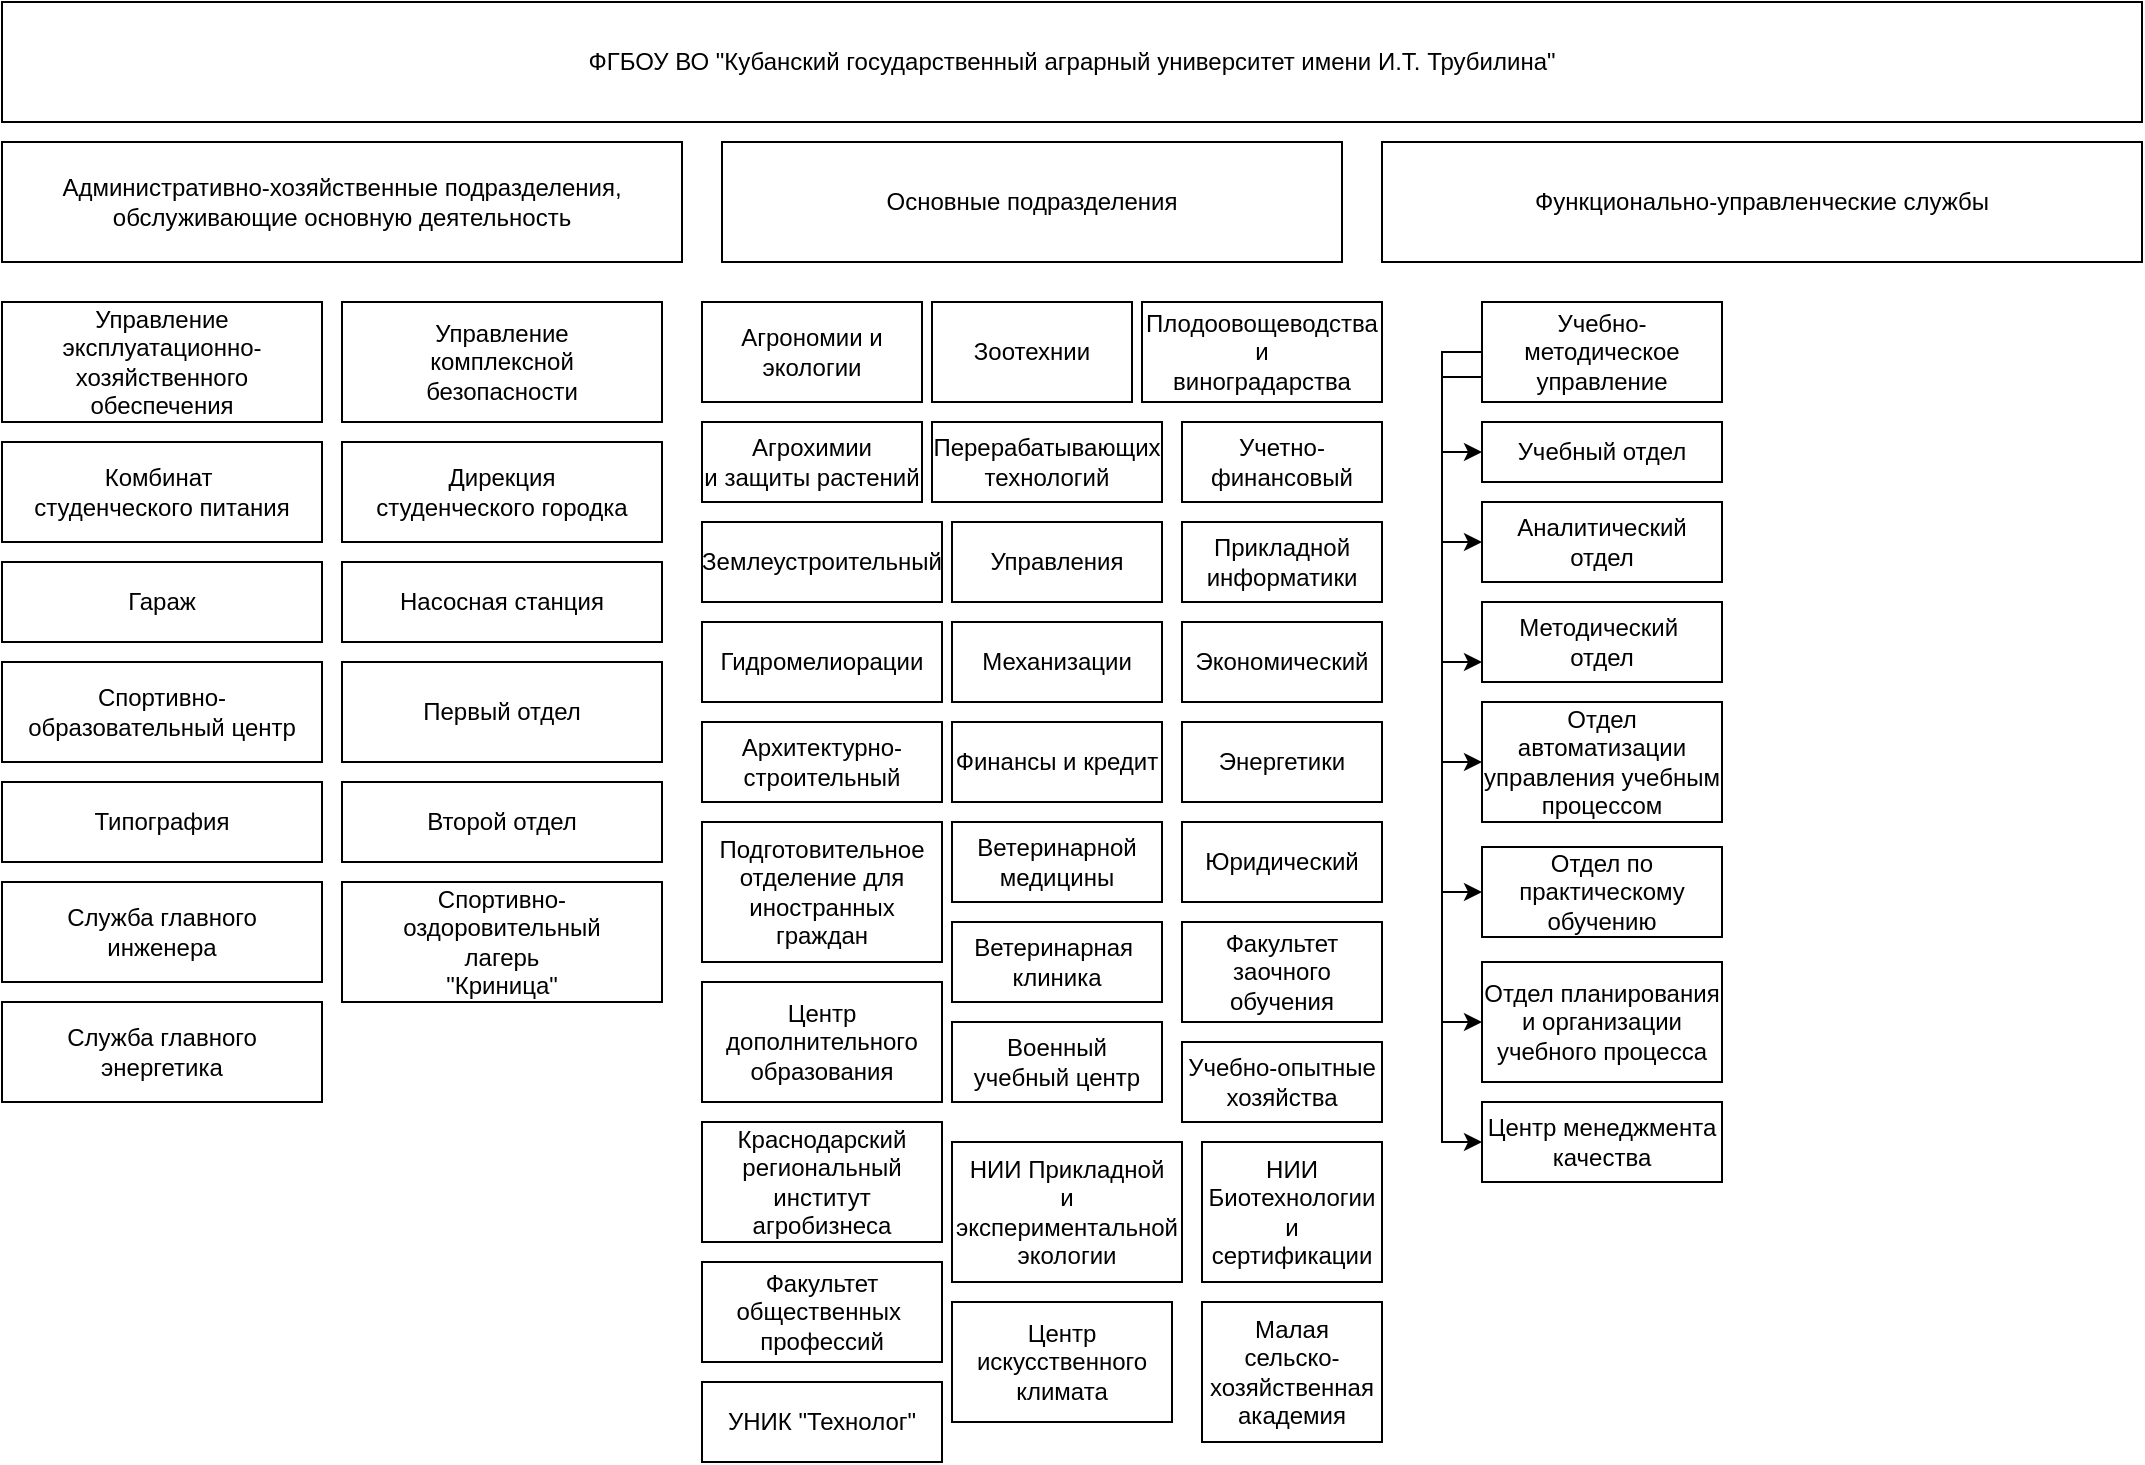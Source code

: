 <mxfile version="20.6.0" type="github">
  <diagram name="Page-1" id="b98fa263-6416-c6ec-5b7d-78bf54ef71d0">
    <mxGraphModel dx="1662" dy="802" grid="1" gridSize="10" guides="1" tooltips="1" connect="1" arrows="1" fold="1" page="1" pageScale="1.5" pageWidth="1169" pageHeight="826" background="none" math="0" shadow="0">
      <root>
        <mxCell id="0" style=";html=1;" />
        <mxCell id="1" style=";html=1;" parent="0" />
        <mxCell id="hcTSXzJrnQQSGbbqOwBM-1" value="ФГБОУ ВО &quot;Кубанский государственный аграрный университет имени И.Т. Трубилина&quot;" style="rounded=0;whiteSpace=wrap;html=1;" vertex="1" parent="1">
          <mxGeometry x="300" y="10" width="1070" height="60" as="geometry" />
        </mxCell>
        <mxCell id="hcTSXzJrnQQSGbbqOwBM-4" value="Административно-хозяйственные подразделения,&lt;br&gt;обслуживающие основную деятельность" style="rounded=0;whiteSpace=wrap;html=1;" vertex="1" parent="1">
          <mxGeometry x="300" y="80" width="340" height="60" as="geometry" />
        </mxCell>
        <mxCell id="hcTSXzJrnQQSGbbqOwBM-5" value="Основные подразделения" style="rounded=0;whiteSpace=wrap;html=1;" vertex="1" parent="1">
          <mxGeometry x="660" y="80" width="310" height="60" as="geometry" />
        </mxCell>
        <mxCell id="hcTSXzJrnQQSGbbqOwBM-6" value="Функционально-управленческие службы" style="rounded=0;whiteSpace=wrap;html=1;" vertex="1" parent="1">
          <mxGeometry x="990" y="80" width="380" height="60" as="geometry" />
        </mxCell>
        <mxCell id="hcTSXzJrnQQSGbbqOwBM-7" value="Управление&lt;br&gt;эксплуатационно-&lt;br&gt;хозяйственного&lt;br&gt;обеспечения" style="rounded=0;whiteSpace=wrap;html=1;" vertex="1" parent="1">
          <mxGeometry x="300" y="160" width="160" height="60" as="geometry" />
        </mxCell>
        <mxCell id="hcTSXzJrnQQSGbbqOwBM-8" value="Управление&lt;br&gt;комплексной&lt;br&gt;безопасности" style="rounded=0;whiteSpace=wrap;html=1;" vertex="1" parent="1">
          <mxGeometry x="470" y="160" width="160" height="60" as="geometry" />
        </mxCell>
        <mxCell id="hcTSXzJrnQQSGbbqOwBM-9" value="Комбинат&amp;nbsp;&lt;br&gt;студенческого питания" style="rounded=0;whiteSpace=wrap;html=1;" vertex="1" parent="1">
          <mxGeometry x="300" y="230" width="160" height="50" as="geometry" />
        </mxCell>
        <mxCell id="hcTSXzJrnQQSGbbqOwBM-10" value="Дирекция&lt;br&gt;студенческого городка" style="rounded=0;whiteSpace=wrap;html=1;" vertex="1" parent="1">
          <mxGeometry x="470" y="230" width="160" height="50" as="geometry" />
        </mxCell>
        <mxCell id="hcTSXzJrnQQSGbbqOwBM-11" value="Гараж" style="rounded=0;whiteSpace=wrap;html=1;" vertex="1" parent="1">
          <mxGeometry x="300" y="290" width="160" height="40" as="geometry" />
        </mxCell>
        <mxCell id="hcTSXzJrnQQSGbbqOwBM-12" value="Насосная станция" style="rounded=0;whiteSpace=wrap;html=1;" vertex="1" parent="1">
          <mxGeometry x="470" y="290" width="160" height="40" as="geometry" />
        </mxCell>
        <mxCell id="hcTSXzJrnQQSGbbqOwBM-13" value="Спортивно-&lt;br&gt;образовательный центр" style="rounded=0;whiteSpace=wrap;html=1;" vertex="1" parent="1">
          <mxGeometry x="300" y="340" width="160" height="50" as="geometry" />
        </mxCell>
        <mxCell id="hcTSXzJrnQQSGbbqOwBM-14" value="Первый отдел" style="rounded=0;whiteSpace=wrap;html=1;" vertex="1" parent="1">
          <mxGeometry x="470" y="340" width="160" height="50" as="geometry" />
        </mxCell>
        <mxCell id="hcTSXzJrnQQSGbbqOwBM-15" value="Типография" style="rounded=0;whiteSpace=wrap;html=1;" vertex="1" parent="1">
          <mxGeometry x="300" y="400" width="160" height="40" as="geometry" />
        </mxCell>
        <mxCell id="hcTSXzJrnQQSGbbqOwBM-16" value="Второй отдел" style="rounded=0;whiteSpace=wrap;html=1;" vertex="1" parent="1">
          <mxGeometry x="470" y="400" width="160" height="40" as="geometry" />
        </mxCell>
        <mxCell id="hcTSXzJrnQQSGbbqOwBM-17" value="Служба главного&lt;br&gt;инженера" style="rounded=0;whiteSpace=wrap;html=1;" vertex="1" parent="1">
          <mxGeometry x="300" y="450" width="160" height="50" as="geometry" />
        </mxCell>
        <mxCell id="hcTSXzJrnQQSGbbqOwBM-18" value="Служба главного&lt;br&gt;энергетика" style="rounded=0;whiteSpace=wrap;html=1;" vertex="1" parent="1">
          <mxGeometry x="300" y="510" width="160" height="50" as="geometry" />
        </mxCell>
        <mxCell id="hcTSXzJrnQQSGbbqOwBM-19" value="Спортивно-&lt;br&gt;оздоровительный&lt;br&gt;лагерь&lt;br&gt;&quot;Криница&quot;" style="rounded=0;whiteSpace=wrap;html=1;" vertex="1" parent="1">
          <mxGeometry x="470" y="450" width="160" height="60" as="geometry" />
        </mxCell>
        <mxCell id="hcTSXzJrnQQSGbbqOwBM-20" value="Агрономии и&lt;br&gt;экологии" style="rounded=0;whiteSpace=wrap;html=1;" vertex="1" parent="1">
          <mxGeometry x="650" y="160" width="110" height="50" as="geometry" />
        </mxCell>
        <mxCell id="hcTSXzJrnQQSGbbqOwBM-21" value="Зоотехнии" style="rounded=0;whiteSpace=wrap;html=1;" vertex="1" parent="1">
          <mxGeometry x="765" y="160" width="100" height="50" as="geometry" />
        </mxCell>
        <mxCell id="hcTSXzJrnQQSGbbqOwBM-22" value="Плодоовощеводства&lt;br&gt;и&lt;br&gt;виноградарства" style="rounded=0;whiteSpace=wrap;html=1;" vertex="1" parent="1">
          <mxGeometry x="870" y="160" width="120" height="50" as="geometry" />
        </mxCell>
        <mxCell id="hcTSXzJrnQQSGbbqOwBM-24" value="Агрохимии&lt;br&gt;и защиты растений" style="rounded=0;whiteSpace=wrap;html=1;" vertex="1" parent="1">
          <mxGeometry x="650" y="220" width="110" height="40" as="geometry" />
        </mxCell>
        <mxCell id="hcTSXzJrnQQSGbbqOwBM-25" value="Перерабатывающих&lt;br&gt;технологий" style="rounded=0;whiteSpace=wrap;html=1;" vertex="1" parent="1">
          <mxGeometry x="765" y="220" width="115" height="40" as="geometry" />
        </mxCell>
        <mxCell id="hcTSXzJrnQQSGbbqOwBM-26" value="Учетно-&lt;br&gt;финансовый" style="rounded=0;whiteSpace=wrap;html=1;" vertex="1" parent="1">
          <mxGeometry x="890" y="220" width="100" height="40" as="geometry" />
        </mxCell>
        <mxCell id="hcTSXzJrnQQSGbbqOwBM-27" value="Землеустроительный" style="rounded=0;whiteSpace=wrap;html=1;" vertex="1" parent="1">
          <mxGeometry x="650" y="270" width="120" height="40" as="geometry" />
        </mxCell>
        <mxCell id="hcTSXzJrnQQSGbbqOwBM-28" value="Управления" style="rounded=0;whiteSpace=wrap;html=1;" vertex="1" parent="1">
          <mxGeometry x="775" y="270" width="105" height="40" as="geometry" />
        </mxCell>
        <mxCell id="hcTSXzJrnQQSGbbqOwBM-29" value="Прикладной&lt;br&gt;информатики" style="rounded=0;whiteSpace=wrap;html=1;" vertex="1" parent="1">
          <mxGeometry x="890" y="270" width="100" height="40" as="geometry" />
        </mxCell>
        <mxCell id="hcTSXzJrnQQSGbbqOwBM-30" value="Гидромелиорации" style="rounded=0;whiteSpace=wrap;html=1;" vertex="1" parent="1">
          <mxGeometry x="650" y="320" width="120" height="40" as="geometry" />
        </mxCell>
        <mxCell id="hcTSXzJrnQQSGbbqOwBM-31" value="Механизации" style="rounded=0;whiteSpace=wrap;html=1;" vertex="1" parent="1">
          <mxGeometry x="775" y="320" width="105" height="40" as="geometry" />
        </mxCell>
        <mxCell id="hcTSXzJrnQQSGbbqOwBM-32" value="Экономический" style="rounded=0;whiteSpace=wrap;html=1;" vertex="1" parent="1">
          <mxGeometry x="890" y="320" width="100" height="40" as="geometry" />
        </mxCell>
        <mxCell id="hcTSXzJrnQQSGbbqOwBM-33" value="Архитектурно-&lt;br&gt;строительный" style="rounded=0;whiteSpace=wrap;html=1;" vertex="1" parent="1">
          <mxGeometry x="650" y="370" width="120" height="40" as="geometry" />
        </mxCell>
        <mxCell id="hcTSXzJrnQQSGbbqOwBM-34" value="Финансы и кредит" style="rounded=0;whiteSpace=wrap;html=1;" vertex="1" parent="1">
          <mxGeometry x="775" y="370" width="105" height="40" as="geometry" />
        </mxCell>
        <mxCell id="hcTSXzJrnQQSGbbqOwBM-35" value="Энергетики" style="rounded=0;whiteSpace=wrap;html=1;" vertex="1" parent="1">
          <mxGeometry x="890" y="370" width="100" height="40" as="geometry" />
        </mxCell>
        <mxCell id="hcTSXzJrnQQSGbbqOwBM-36" value="Подготовительное&lt;br&gt;отделение для&lt;br&gt;иностранных&lt;br&gt;граждан" style="rounded=0;whiteSpace=wrap;html=1;" vertex="1" parent="1">
          <mxGeometry x="650" y="420" width="120" height="70" as="geometry" />
        </mxCell>
        <mxCell id="hcTSXzJrnQQSGbbqOwBM-37" value="Ветеринарной&lt;br&gt;медицины" style="rounded=0;whiteSpace=wrap;html=1;" vertex="1" parent="1">
          <mxGeometry x="775" y="420" width="105" height="40" as="geometry" />
        </mxCell>
        <mxCell id="hcTSXzJrnQQSGbbqOwBM-38" value="Юридический" style="rounded=0;whiteSpace=wrap;html=1;" vertex="1" parent="1">
          <mxGeometry x="890" y="420" width="100" height="40" as="geometry" />
        </mxCell>
        <mxCell id="hcTSXzJrnQQSGbbqOwBM-39" value="Центр&lt;br&gt;дополнительного&lt;br&gt;образования" style="rounded=0;whiteSpace=wrap;html=1;" vertex="1" parent="1">
          <mxGeometry x="650" y="500" width="120" height="60" as="geometry" />
        </mxCell>
        <mxCell id="hcTSXzJrnQQSGbbqOwBM-40" value="Ветеринарная&amp;nbsp;&lt;br&gt;клиника" style="rounded=0;whiteSpace=wrap;html=1;" vertex="1" parent="1">
          <mxGeometry x="775" y="470" width="105" height="40" as="geometry" />
        </mxCell>
        <mxCell id="hcTSXzJrnQQSGbbqOwBM-41" value="Факультет&lt;br&gt;заочного&lt;br&gt;обучения" style="rounded=0;whiteSpace=wrap;html=1;" vertex="1" parent="1">
          <mxGeometry x="890" y="470" width="100" height="50" as="geometry" />
        </mxCell>
        <mxCell id="hcTSXzJrnQQSGbbqOwBM-42" value="Краснодарский&lt;br&gt;региональный&lt;br&gt;институт&lt;br&gt;агробизнеса" style="rounded=0;whiteSpace=wrap;html=1;" vertex="1" parent="1">
          <mxGeometry x="650" y="570" width="120" height="60" as="geometry" />
        </mxCell>
        <mxCell id="hcTSXzJrnQQSGbbqOwBM-43" value="Военный&lt;br&gt;учебный центр" style="rounded=0;whiteSpace=wrap;html=1;" vertex="1" parent="1">
          <mxGeometry x="775" y="520" width="105" height="40" as="geometry" />
        </mxCell>
        <mxCell id="hcTSXzJrnQQSGbbqOwBM-44" value="Учебно-опытные&lt;br&gt;хозяйства" style="rounded=0;whiteSpace=wrap;html=1;" vertex="1" parent="1">
          <mxGeometry x="890" y="530" width="100" height="40" as="geometry" />
        </mxCell>
        <mxCell id="hcTSXzJrnQQSGbbqOwBM-45" value="Факультет&lt;br&gt;общественных&amp;nbsp;&lt;br&gt;профессий" style="rounded=0;whiteSpace=wrap;html=1;" vertex="1" parent="1">
          <mxGeometry x="650" y="640" width="120" height="50" as="geometry" />
        </mxCell>
        <mxCell id="hcTSXzJrnQQSGbbqOwBM-46" value="УНИК &quot;Технолог&quot;" style="rounded=0;whiteSpace=wrap;html=1;" vertex="1" parent="1">
          <mxGeometry x="650" y="700" width="120" height="40" as="geometry" />
        </mxCell>
        <mxCell id="hcTSXzJrnQQSGbbqOwBM-47" value="НИИ Прикладной&lt;br&gt;и&lt;br&gt;экспериментальной&lt;br&gt;экологии" style="rounded=0;whiteSpace=wrap;html=1;" vertex="1" parent="1">
          <mxGeometry x="775" y="580" width="115" height="70" as="geometry" />
        </mxCell>
        <mxCell id="hcTSXzJrnQQSGbbqOwBM-48" value="Центр&lt;br&gt;искусственного&lt;br&gt;климата" style="rounded=0;whiteSpace=wrap;html=1;" vertex="1" parent="1">
          <mxGeometry x="775" y="660" width="110" height="60" as="geometry" />
        </mxCell>
        <mxCell id="hcTSXzJrnQQSGbbqOwBM-49" value="НИИ&lt;br&gt;Биотехнологии&lt;br&gt;и&lt;br&gt;сертификации" style="rounded=0;whiteSpace=wrap;html=1;" vertex="1" parent="1">
          <mxGeometry x="900" y="580" width="90" height="70" as="geometry" />
        </mxCell>
        <mxCell id="hcTSXzJrnQQSGbbqOwBM-51" value="Малая&lt;br&gt;сельско-&lt;br&gt;хозяйственная академия" style="rounded=0;whiteSpace=wrap;html=1;" vertex="1" parent="1">
          <mxGeometry x="900" y="660" width="90" height="70" as="geometry" />
        </mxCell>
        <mxCell id="hcTSXzJrnQQSGbbqOwBM-58" style="edgeStyle=orthogonalEdgeStyle;rounded=0;orthogonalLoop=1;jettySize=auto;html=1;exitX=0;exitY=0.5;exitDx=0;exitDy=0;entryX=0;entryY=0.5;entryDx=0;entryDy=0;" edge="1" parent="1" source="hcTSXzJrnQQSGbbqOwBM-52" target="hcTSXzJrnQQSGbbqOwBM-53">
          <mxGeometry relative="1" as="geometry" />
        </mxCell>
        <mxCell id="hcTSXzJrnQQSGbbqOwBM-59" style="edgeStyle=orthogonalEdgeStyle;rounded=0;orthogonalLoop=1;jettySize=auto;html=1;exitX=0;exitY=0.5;exitDx=0;exitDy=0;entryX=0;entryY=0.5;entryDx=0;entryDy=0;" edge="1" parent="1" source="hcTSXzJrnQQSGbbqOwBM-52" target="hcTSXzJrnQQSGbbqOwBM-54">
          <mxGeometry relative="1" as="geometry" />
        </mxCell>
        <mxCell id="hcTSXzJrnQQSGbbqOwBM-60" style="edgeStyle=orthogonalEdgeStyle;rounded=0;orthogonalLoop=1;jettySize=auto;html=1;exitX=0;exitY=0.5;exitDx=0;exitDy=0;entryX=0;entryY=0.75;entryDx=0;entryDy=0;" edge="1" parent="1" source="hcTSXzJrnQQSGbbqOwBM-52" target="hcTSXzJrnQQSGbbqOwBM-55">
          <mxGeometry relative="1" as="geometry" />
        </mxCell>
        <mxCell id="hcTSXzJrnQQSGbbqOwBM-61" style="edgeStyle=orthogonalEdgeStyle;rounded=0;orthogonalLoop=1;jettySize=auto;html=1;exitX=0;exitY=0.75;exitDx=0;exitDy=0;entryX=0;entryY=0.5;entryDx=0;entryDy=0;" edge="1" parent="1" source="hcTSXzJrnQQSGbbqOwBM-52" target="hcTSXzJrnQQSGbbqOwBM-56">
          <mxGeometry relative="1" as="geometry" />
        </mxCell>
        <mxCell id="hcTSXzJrnQQSGbbqOwBM-62" style="edgeStyle=orthogonalEdgeStyle;rounded=0;orthogonalLoop=1;jettySize=auto;html=1;exitX=0;exitY=0.75;exitDx=0;exitDy=0;entryX=0;entryY=0.5;entryDx=0;entryDy=0;" edge="1" parent="1" source="hcTSXzJrnQQSGbbqOwBM-52" target="hcTSXzJrnQQSGbbqOwBM-57">
          <mxGeometry relative="1" as="geometry">
            <Array as="points">
              <mxPoint x="1020" y="198" />
              <mxPoint x="1020" y="455" />
            </Array>
          </mxGeometry>
        </mxCell>
        <mxCell id="hcTSXzJrnQQSGbbqOwBM-66" style="edgeStyle=orthogonalEdgeStyle;rounded=0;orthogonalLoop=1;jettySize=auto;html=1;exitX=0;exitY=0.5;exitDx=0;exitDy=0;entryX=0;entryY=0.5;entryDx=0;entryDy=0;" edge="1" parent="1" source="hcTSXzJrnQQSGbbqOwBM-52" target="hcTSXzJrnQQSGbbqOwBM-63">
          <mxGeometry relative="1" as="geometry" />
        </mxCell>
        <mxCell id="hcTSXzJrnQQSGbbqOwBM-67" style="edgeStyle=orthogonalEdgeStyle;rounded=0;orthogonalLoop=1;jettySize=auto;html=1;exitX=0;exitY=0.5;exitDx=0;exitDy=0;entryX=0;entryY=0.5;entryDx=0;entryDy=0;" edge="1" parent="1" source="hcTSXzJrnQQSGbbqOwBM-52" target="hcTSXzJrnQQSGbbqOwBM-64">
          <mxGeometry relative="1" as="geometry" />
        </mxCell>
        <mxCell id="hcTSXzJrnQQSGbbqOwBM-52" value="Учебно-методическое&lt;br&gt;управление" style="rounded=0;whiteSpace=wrap;html=1;" vertex="1" parent="1">
          <mxGeometry x="1040" y="160" width="120" height="50" as="geometry" />
        </mxCell>
        <mxCell id="hcTSXzJrnQQSGbbqOwBM-53" value="Учебный отдел" style="rounded=0;whiteSpace=wrap;html=1;" vertex="1" parent="1">
          <mxGeometry x="1040" y="220" width="120" height="30" as="geometry" />
        </mxCell>
        <mxCell id="hcTSXzJrnQQSGbbqOwBM-54" value="Аналитический&lt;br&gt;отдел" style="rounded=0;whiteSpace=wrap;html=1;" vertex="1" parent="1">
          <mxGeometry x="1040" y="260" width="120" height="40" as="geometry" />
        </mxCell>
        <mxCell id="hcTSXzJrnQQSGbbqOwBM-55" value="Методический&amp;nbsp;&lt;br&gt;отдел" style="rounded=0;whiteSpace=wrap;html=1;" vertex="1" parent="1">
          <mxGeometry x="1040" y="310" width="120" height="40" as="geometry" />
        </mxCell>
        <mxCell id="hcTSXzJrnQQSGbbqOwBM-56" value="Отдел автоматизации управления учебным процессом" style="rounded=0;whiteSpace=wrap;html=1;" vertex="1" parent="1">
          <mxGeometry x="1040" y="360" width="120" height="60" as="geometry" />
        </mxCell>
        <mxCell id="hcTSXzJrnQQSGbbqOwBM-57" value="Отдел по практическому обучению" style="rounded=0;whiteSpace=wrap;html=1;" vertex="1" parent="1">
          <mxGeometry x="1040" y="432.5" width="120" height="45" as="geometry" />
        </mxCell>
        <mxCell id="hcTSXzJrnQQSGbbqOwBM-63" value="Отдел планирования и организации учебного процесса" style="rounded=0;whiteSpace=wrap;html=1;" vertex="1" parent="1">
          <mxGeometry x="1040" y="490" width="120" height="60" as="geometry" />
        </mxCell>
        <mxCell id="hcTSXzJrnQQSGbbqOwBM-64" value="Центр менеджмента качества" style="rounded=0;whiteSpace=wrap;html=1;" vertex="1" parent="1">
          <mxGeometry x="1040" y="560" width="120" height="40" as="geometry" />
        </mxCell>
      </root>
    </mxGraphModel>
  </diagram>
</mxfile>
